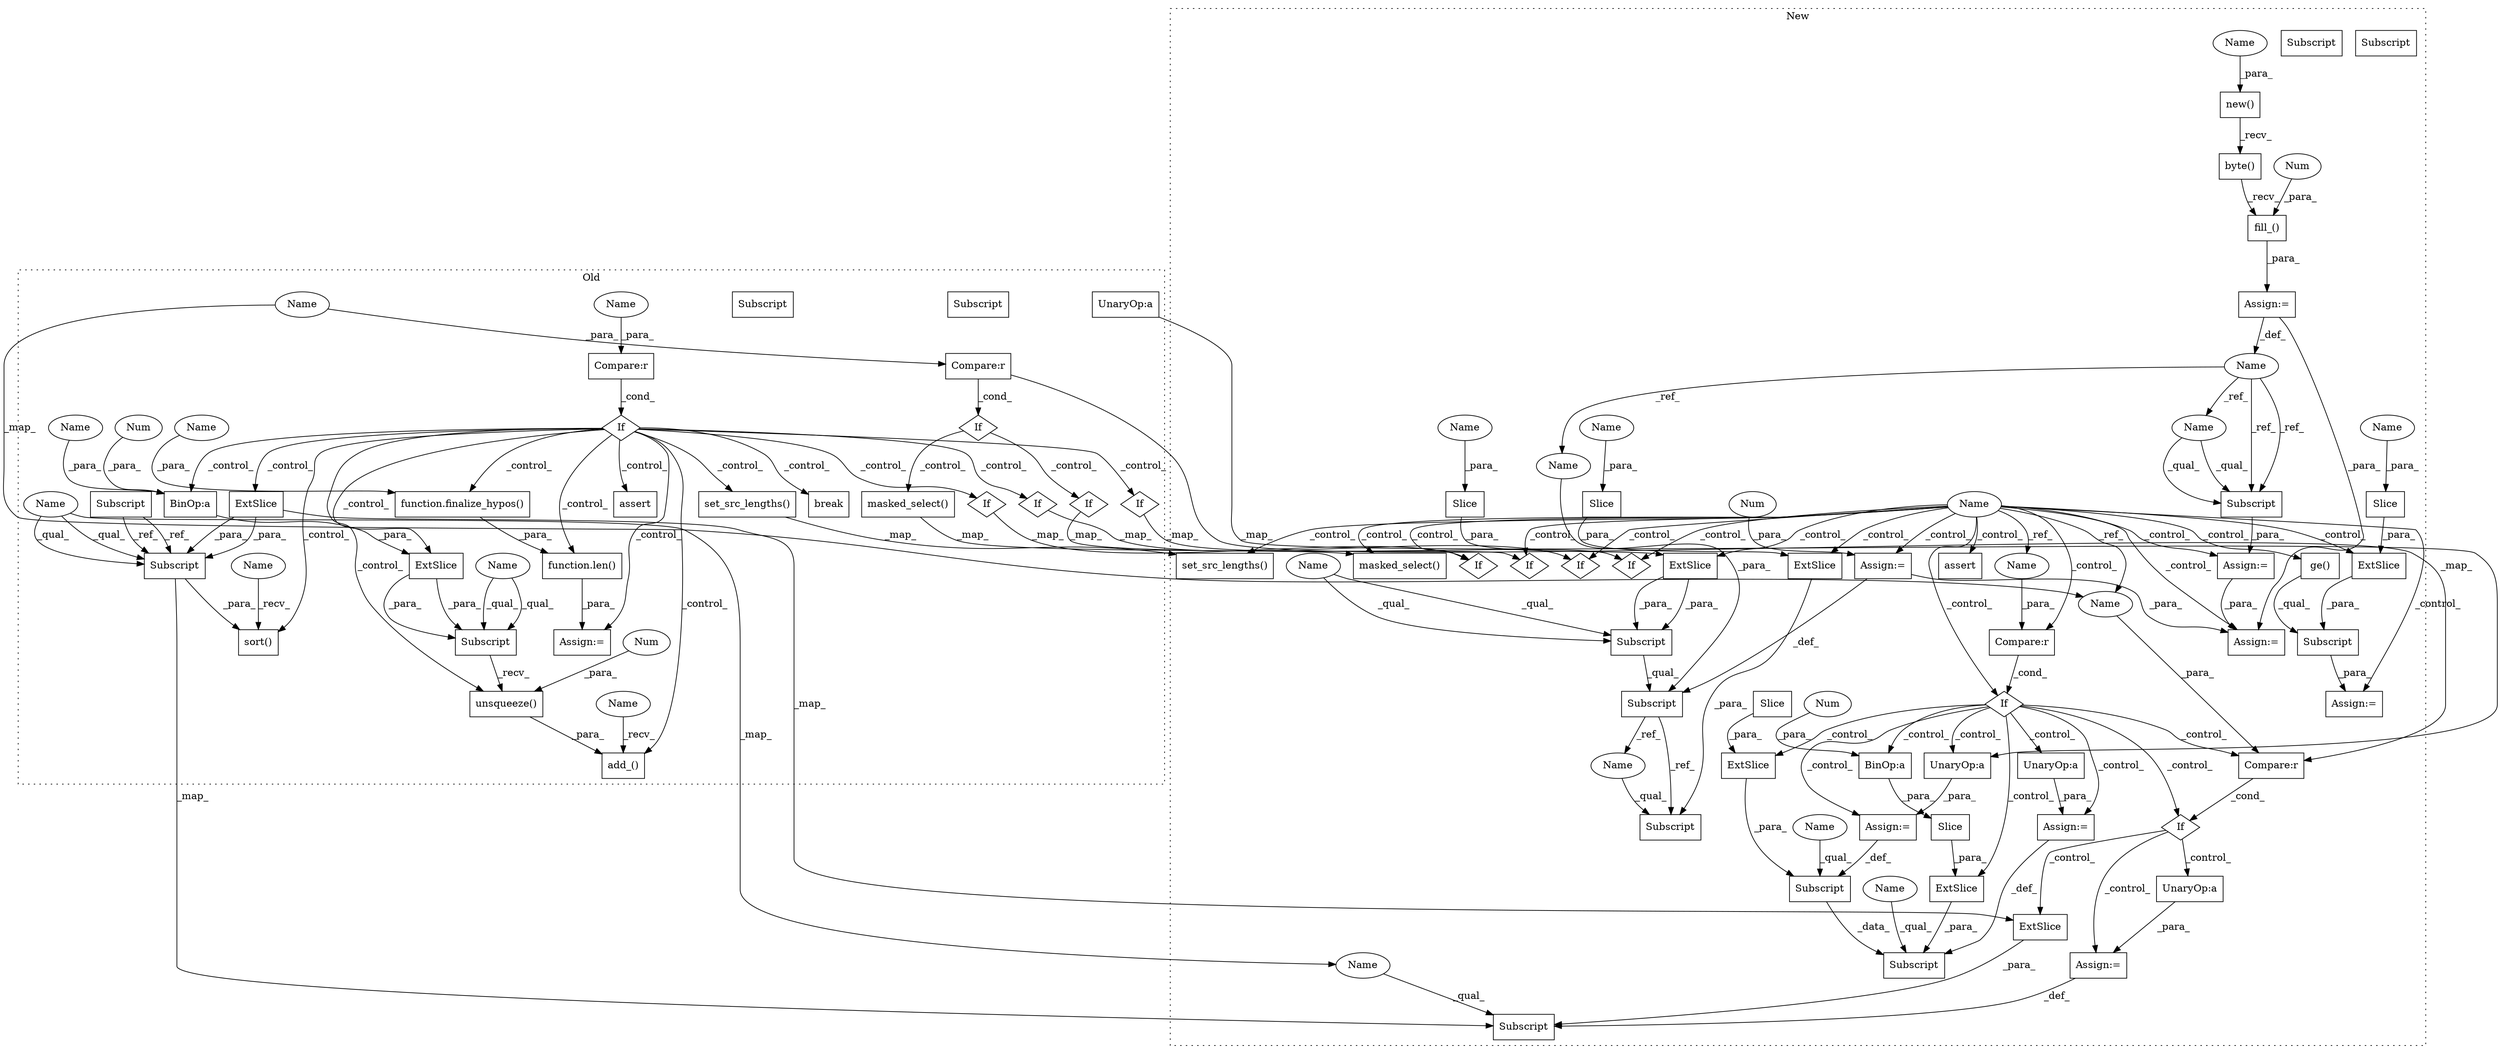 digraph G {
subgraph cluster0 {
1 [label="function.len()" a="75" s="19166,19216" l="4,1" shape="box"];
6 [label="UnaryOp:a" a="61" s="6920" l="9" shape="box"];
7 [label="If" a="96" s="19683" l="3" shape="diamond"];
13 [label="BinOp:a" a="82" s="18784" l="3" shape="box"];
14 [label="If" a="96" s="14890" l="3" shape="diamond"];
16 [label="masked_select()" a="75" s="19802,19871" l="41,107" shape="box"];
19 [label="break" a="94" s="19281" l="5" shape="box"];
20 [label="ExtSlice" a="85" s="19000" l="6" shape="box"];
23 [label="Subscript" a="63" s="19000,0" l="19,0" shape="box"];
24 [label="add_()" a="75" s="18758,18803" l="12,1" shape="box"];
25 [label="Subscript" a="63" s="13595,0" l="19,0" shape="box"];
26 [label="Num" a="76" s="18787" l="1" shape="ellipse"];
38 [label="sort()" a="75" s="18968,19019" l="32,108" shape="box"];
40 [label="If" a="96" s="15926" l="3" shape="diamond"];
41 [label="Compare:r" a="40" s="14893" l="14" shape="box"];
42 [label="If" a="96" s="19995" l="3" shape="diamond"];
46 [label="If" a="96" s="16976" l="3" shape="diamond"];
49 [label="If" a="96" s="14983" l="3" shape="diamond"];
51 [label="Compare:r" a="40" s="19686" l="20" shape="box"];
53 [label="assert" a="65" s="19234" l="7" shape="box"];
57 [label="function.finalize_hypos()" a="75" s="19170,19215" l="15,1" shape="box"];
61 [label="ExtSlice" a="85" s="18770" l="6" shape="box"];
62 [label="Subscript" a="63" s="18770,0" l="19,0" shape="box"];
63 [label="unsqueeze()" a="75" s="18770,18802" l="30,1" shape="box"];
68 [label="set_src_lengths()" a="75" s="14925,14964" l="28,1" shape="box"];
69 [label="Num" a="76" s="18800" l="2" shape="ellipse"];
74 [label="Assign:=" a="68" s="19162" l="4" shape="box"];
79 [label="Subscript" a="63" s="19000,0" l="19,0" shape="box"];
89 [label="Name" a="87" s="14893" l="4" shape="ellipse"];
90 [label="Name" a="87" s="19185" l="4" shape="ellipse"];
91 [label="Name" a="87" s="19686" l="4" shape="ellipse"];
92 [label="Name" a="87" s="18780" l="4" shape="ellipse"];
93 [label="Name" a="87" s="19000" l="6" shape="ellipse"];
94 [label="Name" a="87" s="18758" l="6" shape="ellipse"];
99 [label="Name" a="87" s="18968" l="5" shape="ellipse"];
100 [label="Name" a="87" s="18770" l="6" shape="ellipse"];
101 [label="Subscript" a="63" s="18770,0" l="19,0" shape="box"];
label = "Old";
style="dotted";
}
subgraph cluster1 {
2 [label="fill_()" a="75" s="6755,6800" l="44,1" shape="box"];
3 [label="Assign:=" a="68" s="19576" l="3" shape="box"];
4 [label="Name" a="87" s="11491" l="4" shape="ellipse"];
5 [label="UnaryOp:a" a="61" s="12551" l="9" shape="box"];
8 [label="If" a="96" s="12631" l="0" shape="diamond"];
9 [label="UnaryOp:a" a="61" s="12690" l="9" shape="box"];
10 [label="If" a="96" s="12492" l="3" shape="diamond"];
11 [label="BinOp:a" a="82" s="12595" l="3" shape="box"];
12 [label="UnaryOp:a" a="61" s="12604" l="9" shape="box"];
15 [label="Subscript" a="63" s="12577,0" l="24,0" shape="box"];
17 [label="masked_select()" a="75" s="17902,17967" l="37,95" shape="box"];
18 [label="Subscript" a="63" s="12528,0" l="20,0" shape="box"];
21 [label="ExtSlice" a="85" s="12668" l="6" shape="box"];
22 [label="Subscript" a="63" s="12668,0" l="19,0" shape="box"];
27 [label="Num" a="76" s="6799" l="1" shape="ellipse"];
28 [label="Subscript" a="63" s="19579,0" l="21,0" shape="box"];
29 [label="Num" a="76" s="12598" l="1" shape="ellipse"];
30 [label="Subscript" a="63" s="17776,0" l="34,0" shape="box"];
31 [label="ge()" a="75" s="21137,21163" l="17,1" shape="box"];
32 [label="Subscript" a="63" s="21137,0" l="42,0" shape="box"];
33 [label="Slice" a="80" s="21168" l="1" shape="box"];
34 [label="Subscript" a="63" s="20458,0" l="23,0" shape="box"];
35 [label="Slice" a="80" s="20470" l="1" shape="box"];
36 [label="Subscript" a="63" s="17776,0" l="23,0" shape="box"];
37 [label="Slice" a="80" s="17788" l="1" shape="box"];
39 [label="If" a="96" s="14820" l="3" shape="diamond"];
43 [label="If" a="96" s="18112" l="3" shape="diamond"];
44 [label="Compare:r" a="40" s="12495" l="15" shape="box"];
45 [label="If" a="96" s="15810" l="3" shape="diamond"];
47 [label="byte()" a="75" s="6755" l="37" shape="box"];
48 [label="If" a="96" s="13925" l="3" shape="diamond"];
50 [label="Compare:r" a="40" s="12631" l="19" shape="box"];
52 [label="assert" a="65" s="21192" l="7" shape="box"];
54 [label="Slice" a="80" s="12587" l="12" shape="box"];
55 [label="Slice" a="80" s="12538" l="1" shape="box"];
56 [label="Name" a="87" s="6743" l="9" shape="ellipse"];
58 [label="ExtSlice" a="85" s="12577" l="6" shape="box"];
59 [label="ExtSlice" a="85" s="17776" l="8" shape="box"];
60 [label="ExtSlice" a="85" s="20458" l="8" shape="box"];
64 [label="ExtSlice" a="85" s="12528" l="6" shape="box"];
65 [label="ExtSlice" a="85" s="21137" l="13" shape="box"];
66 [label="new()" a="75" s="6755,6784" l="15,1" shape="box"];
67 [label="set_src_lengths()" a="75" s="13871,13910" l="28,1" shape="box"];
70 [label="Assign:=" a="68" s="12601" l="3" shape="box"];
71 [label="Assign:=" a="68" s="17810" l="3" shape="box"];
72 [label="Num" a="76" s="17813" l="1" shape="ellipse"];
73 [label="Assign:=" a="68" s="21134" l="3" shape="box"];
75 [label="Assign:=" a="68" s="12687" l="3" shape="box"];
76 [label="Assign:=" a="68" s="12548" l="3" shape="box"];
77 [label="Assign:=" a="68" s="6752" l="3" shape="box"];
78 [label="Assign:=" a="68" s="20481" l="4" shape="box"];
80 [label="Subscript" a="63" s="19579,0" l="21,0" shape="box"];
81 [label="Name" a="87" s="17800" l="9" shape="ellipse"];
82 [label="Name" a="87" s="19579" l="9" shape="ellipse"];
83 [label="Name" a="87" s="12631" l="4" shape="ellipse"];
84 [label="Name" a="87" s="12495" l="4" shape="ellipse"];
85 [label="Name" a="87" s="17789" l="9" shape="ellipse"];
86 [label="Name" a="87" s="21169" l="9" shape="ellipse"];
87 [label="Name" a="87" s="6775" l="9" shape="ellipse"];
88 [label="Name" a="87" s="20471" l="9" shape="ellipse"];
95 [label="Name" a="87" s="20458" l="8" shape="ellipse"];
96 [label="Name" a="87" s="12577" l="6" shape="ellipse"];
97 [label="Name" a="87" s="12668" l="6" shape="ellipse"];
98 [label="Name" a="87" s="12528" l="6" shape="ellipse"];
102 [label="Subscript" a="63" s="17776,0" l="23,0" shape="box"];
103 [label="Name" a="87" s="17776" l="8" shape="ellipse"];
label = "New";
style="dotted";
}
1 -> 74 [label="_para_"];
2 -> 77 [label="_para_"];
3 -> 78 [label="_para_"];
4 -> 44 [label="_control_"];
4 -> 17 [label="_control_"];
4 -> 52 [label="_control_"];
4 -> 43 [label="_control_"];
4 -> 65 [label="_control_"];
4 -> 73 [label="_control_"];
4 -> 83 [label="_ref_"];
4 -> 31 [label="_control_"];
4 -> 71 [label="_control_"];
4 -> 84 [label="_ref_"];
4 -> 48 [label="_control_"];
4 -> 3 [label="_control_"];
4 -> 45 [label="_control_"];
4 -> 78 [label="_control_"];
4 -> 39 [label="_control_"];
4 -> 59 [label="_control_"];
4 -> 60 [label="_control_"];
4 -> 67 [label="_control_"];
4 -> 10 [label="_control_"];
5 -> 76 [label="_para_"];
6 -> 5 [label="_map_"];
7 -> 16 [label="_control_"];
7 -> 42 [label="_control_"];
8 -> 9 [label="_control_"];
8 -> 21 [label="_control_"];
8 -> 75 [label="_control_"];
9 -> 75 [label="_para_"];
10 -> 50 [label="_control_"];
10 -> 76 [label="_control_"];
10 -> 5 [label="_control_"];
10 -> 12 [label="_control_"];
10 -> 11 [label="_control_"];
10 -> 8 [label="_control_"];
10 -> 70 [label="_control_"];
10 -> 64 [label="_control_"];
10 -> 58 [label="_control_"];
11 -> 54 [label="_para_"];
12 -> 70 [label="_para_"];
13 -> 61 [label="_para_"];
14 -> 74 [label="_control_"];
14 -> 40 [label="_control_"];
14 -> 19 [label="_control_"];
14 -> 13 [label="_control_"];
14 -> 1 [label="_control_"];
14 -> 20 [label="_control_"];
14 -> 68 [label="_control_"];
14 -> 49 [label="_control_"];
14 -> 63 [label="_control_"];
14 -> 61 [label="_control_"];
14 -> 24 [label="_control_"];
14 -> 53 [label="_control_"];
14 -> 57 [label="_control_"];
14 -> 46 [label="_control_"];
14 -> 38 [label="_control_"];
16 -> 17 [label="_map_"];
18 -> 15 [label="_data_"];
20 -> 79 [label="_para_"];
20 -> 21 [label="_map_"];
20 -> 79 [label="_para_"];
21 -> 22 [label="_para_"];
25 -> 79 [label="_ref_"];
25 -> 79 [label="_ref_"];
26 -> 13 [label="_para_"];
27 -> 2 [label="_para_"];
29 -> 11 [label="_para_"];
30 -> 95 [label="_ref_"];
30 -> 34 [label="_ref_"];
31 -> 32 [label="_qual_"];
32 -> 73 [label="_para_"];
33 -> 65 [label="_para_"];
35 -> 60 [label="_para_"];
37 -> 59 [label="_para_"];
40 -> 39 [label="_map_"];
41 -> 14 [label="_cond_"];
42 -> 43 [label="_map_"];
44 -> 10 [label="_cond_"];
46 -> 45 [label="_map_"];
47 -> 2 [label="_recv_"];
49 -> 48 [label="_map_"];
50 -> 8 [label="_cond_"];
51 -> 50 [label="_map_"];
51 -> 7 [label="_cond_"];
54 -> 58 [label="_para_"];
55 -> 64 [label="_para_"];
56 -> 80 [label="_ref_"];
56 -> 82 [label="_ref_"];
56 -> 81 [label="_ref_"];
56 -> 80 [label="_ref_"];
57 -> 1 [label="_para_"];
58 -> 15 [label="_para_"];
59 -> 102 [label="_para_"];
59 -> 102 [label="_para_"];
60 -> 34 [label="_para_"];
61 -> 101 [label="_para_"];
61 -> 101 [label="_para_"];
63 -> 24 [label="_para_"];
64 -> 18 [label="_para_"];
65 -> 32 [label="_para_"];
66 -> 47 [label="_recv_"];
68 -> 67 [label="_map_"];
69 -> 63 [label="_para_"];
70 -> 15 [label="_def_"];
71 -> 30 [label="_def_"];
71 -> 78 [label="_para_"];
72 -> 71 [label="_para_"];
75 -> 22 [label="_def_"];
76 -> 18 [label="_def_"];
77 -> 56 [label="_def_"];
77 -> 78 [label="_para_"];
79 -> 38 [label="_para_"];
79 -> 22 [label="_map_"];
80 -> 3 [label="_para_"];
81 -> 30 [label="_para_"];
82 -> 80 [label="_qual_"];
82 -> 80 [label="_qual_"];
83 -> 50 [label="_para_"];
84 -> 44 [label="_para_"];
85 -> 37 [label="_para_"];
86 -> 33 [label="_para_"];
87 -> 66 [label="_para_"];
88 -> 35 [label="_para_"];
89 -> 41 [label="_para_"];
90 -> 57 [label="_para_"];
91 -> 51 [label="_para_"];
91 -> 83 [label="_map_"];
92 -> 13 [label="_para_"];
93 -> 79 [label="_qual_"];
93 -> 79 [label="_qual_"];
93 -> 97 [label="_map_"];
94 -> 24 [label="_recv_"];
95 -> 34 [label="_qual_"];
96 -> 15 [label="_qual_"];
97 -> 22 [label="_qual_"];
98 -> 18 [label="_qual_"];
99 -> 38 [label="_recv_"];
100 -> 101 [label="_qual_"];
100 -> 101 [label="_qual_"];
101 -> 63 [label="_recv_"];
102 -> 30 [label="_qual_"];
103 -> 102 [label="_qual_"];
103 -> 102 [label="_qual_"];
}